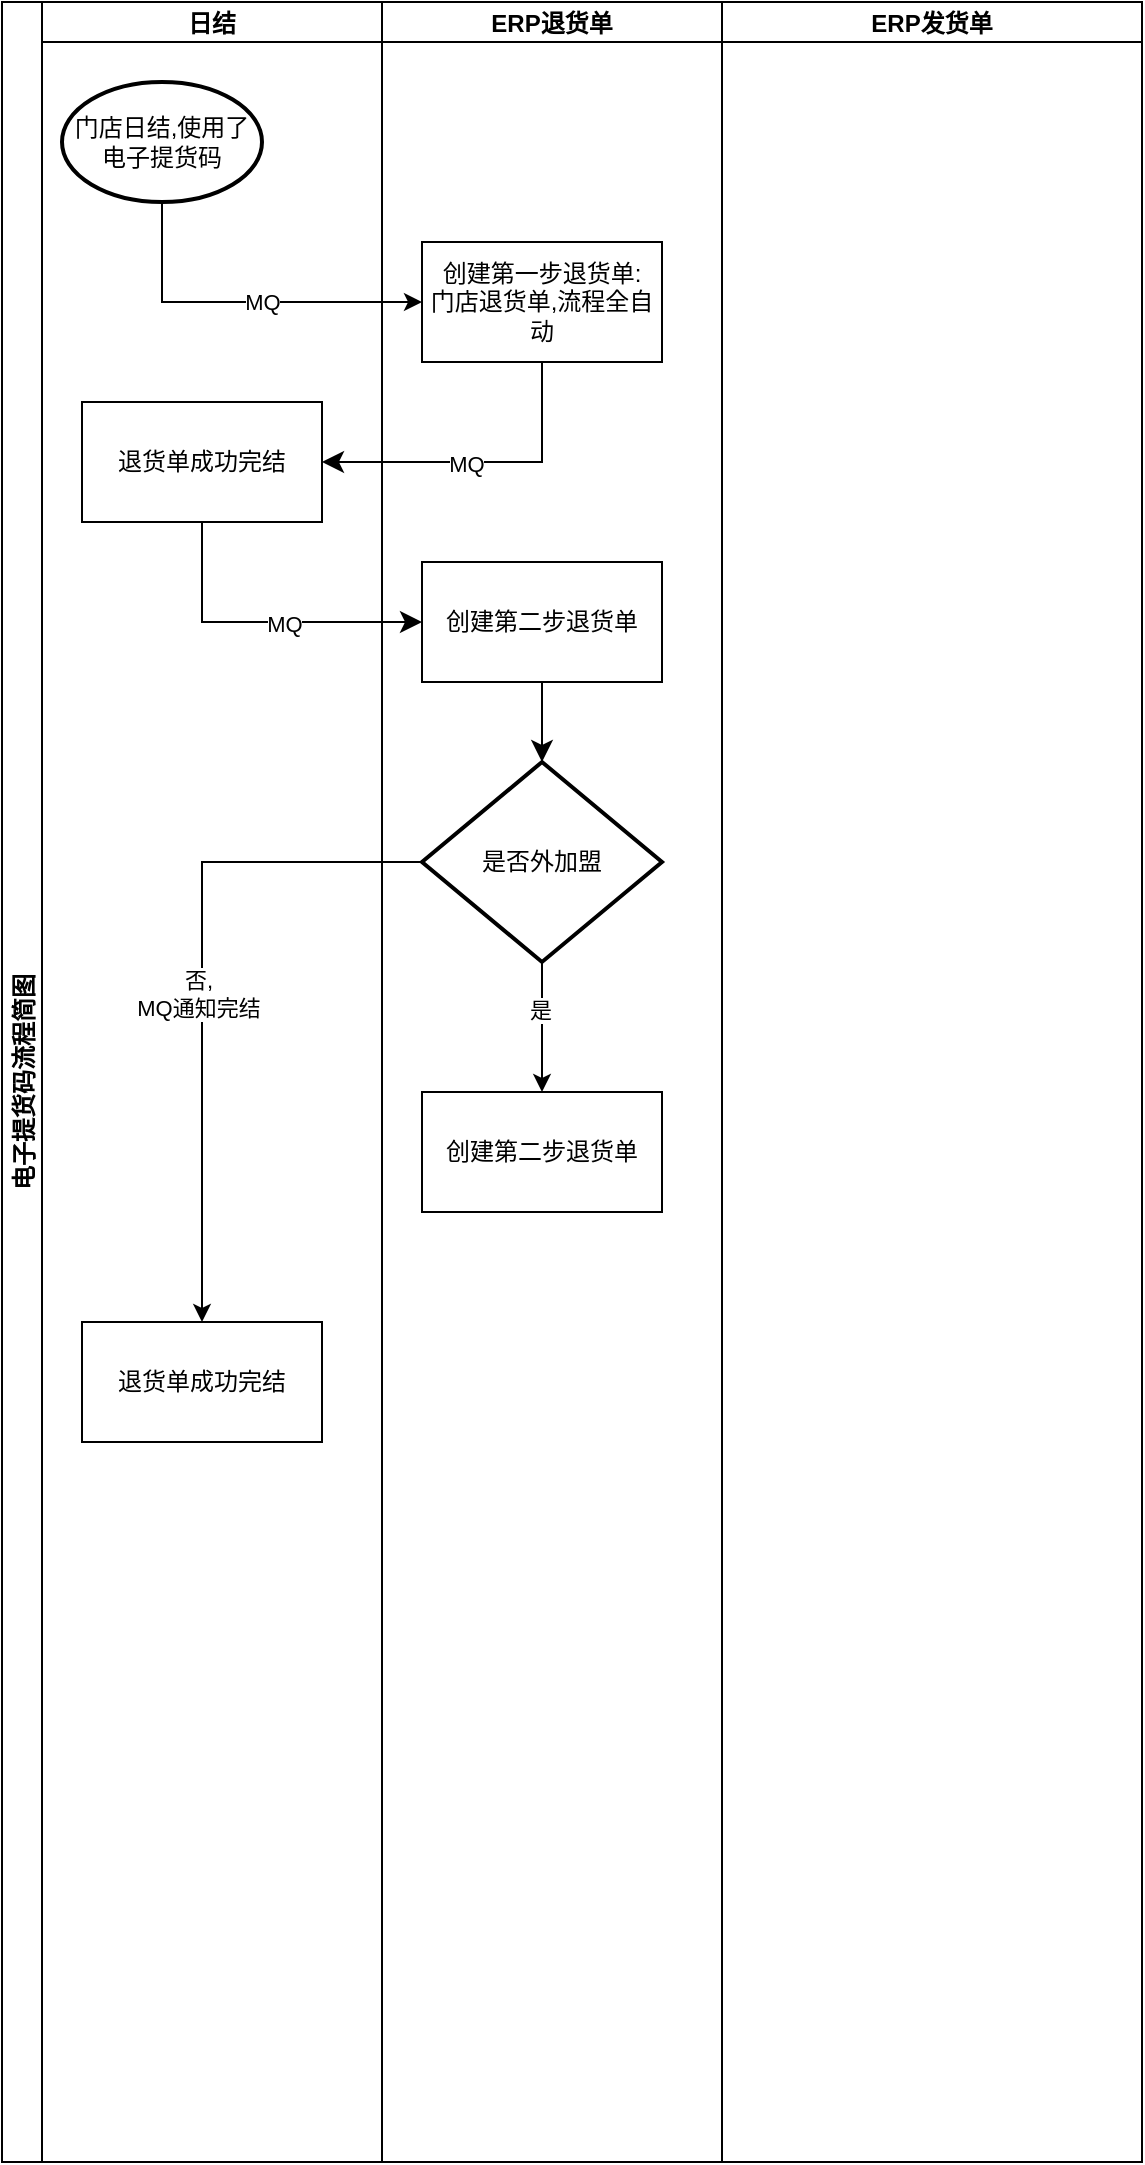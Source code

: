 <mxfile version="20.8.13" type="github">
  <diagram name="第 1 页" id="g-qNsY3XOJho--RJMxuT">
    <mxGraphModel dx="1154" dy="527" grid="1" gridSize="10" guides="1" tooltips="1" connect="1" arrows="1" fold="1" page="1" pageScale="1" pageWidth="827" pageHeight="1169" math="0" shadow="0">
      <root>
        <mxCell id="0" />
        <mxCell id="1" parent="0" />
        <mxCell id="wsb-zRbCA9PMMpIkRakw-1" value="电子提货码流程简图" style="swimlane;childLayout=stackLayout;resizeParent=1;resizeParentMax=0;startSize=20;horizontal=0;horizontalStack=1;" vertex="1" parent="1">
          <mxGeometry x="80" y="40" width="570" height="1080" as="geometry" />
        </mxCell>
        <mxCell id="wsb-zRbCA9PMMpIkRakw-2" value="日结" style="swimlane;startSize=20;" vertex="1" parent="wsb-zRbCA9PMMpIkRakw-1">
          <mxGeometry x="20" width="170" height="1080" as="geometry" />
        </mxCell>
        <mxCell id="wsb-zRbCA9PMMpIkRakw-5" value="门店日结,使用了电子提货码" style="strokeWidth=2;html=1;shape=mxgraph.flowchart.start_1;whiteSpace=wrap;" vertex="1" parent="wsb-zRbCA9PMMpIkRakw-2">
          <mxGeometry x="10" y="40" width="100" height="60" as="geometry" />
        </mxCell>
        <UserObject label="退货单成功完结" treeRoot="1" id="wsb-zRbCA9PMMpIkRakw-14">
          <mxCell style="whiteSpace=wrap;html=1;align=center;treeFolding=1;treeMoving=1;newEdgeStyle={&quot;edgeStyle&quot;:&quot;elbowEdgeStyle&quot;,&quot;startArrow&quot;:&quot;none&quot;,&quot;endArrow&quot;:&quot;none&quot;};" vertex="1" parent="wsb-zRbCA9PMMpIkRakw-2">
            <mxGeometry x="20" y="200" width="120" height="60" as="geometry" />
          </mxCell>
        </UserObject>
        <UserObject label="退货单成功完结" treeRoot="1" id="wsb-zRbCA9PMMpIkRakw-26">
          <mxCell style="whiteSpace=wrap;html=1;align=center;treeFolding=1;treeMoving=1;newEdgeStyle={&quot;edgeStyle&quot;:&quot;elbowEdgeStyle&quot;,&quot;startArrow&quot;:&quot;none&quot;,&quot;endArrow&quot;:&quot;none&quot;};" vertex="1" parent="wsb-zRbCA9PMMpIkRakw-2">
            <mxGeometry x="20" y="660" width="120" height="60" as="geometry" />
          </mxCell>
        </UserObject>
        <mxCell id="wsb-zRbCA9PMMpIkRakw-3" value="ERP退货单" style="swimlane;startSize=20;" vertex="1" parent="wsb-zRbCA9PMMpIkRakw-1">
          <mxGeometry x="190" width="170" height="1080" as="geometry" />
        </mxCell>
        <UserObject label="创建第一步退货单:&lt;br&gt;门店退货单,流程全自动" treeRoot="1" id="wsb-zRbCA9PMMpIkRakw-10">
          <mxCell style="whiteSpace=wrap;html=1;align=center;treeFolding=1;treeMoving=1;newEdgeStyle={&quot;edgeStyle&quot;:&quot;elbowEdgeStyle&quot;,&quot;startArrow&quot;:&quot;none&quot;,&quot;endArrow&quot;:&quot;none&quot;};" vertex="1" parent="wsb-zRbCA9PMMpIkRakw-3">
            <mxGeometry x="20" y="120" width="120" height="60" as="geometry" />
          </mxCell>
        </UserObject>
        <UserObject label="创建第二步退货单" treeRoot="1" id="wsb-zRbCA9PMMpIkRakw-19">
          <mxCell style="whiteSpace=wrap;html=1;align=center;treeFolding=1;treeMoving=1;newEdgeStyle={&quot;edgeStyle&quot;:&quot;elbowEdgeStyle&quot;,&quot;startArrow&quot;:&quot;none&quot;,&quot;endArrow&quot;:&quot;none&quot;};" vertex="1" parent="wsb-zRbCA9PMMpIkRakw-3">
            <mxGeometry x="20" y="280" width="120" height="60" as="geometry" />
          </mxCell>
        </UserObject>
        <mxCell id="wsb-zRbCA9PMMpIkRakw-30" style="edgeStyle=orthogonalEdgeStyle;rounded=0;orthogonalLoop=1;jettySize=auto;html=1;exitX=0.5;exitY=1;exitDx=0;exitDy=0;exitPerimeter=0;" edge="1" parent="wsb-zRbCA9PMMpIkRakw-3" source="wsb-zRbCA9PMMpIkRakw-23" target="wsb-zRbCA9PMMpIkRakw-29">
          <mxGeometry relative="1" as="geometry" />
        </mxCell>
        <mxCell id="wsb-zRbCA9PMMpIkRakw-31" value="是" style="edgeLabel;html=1;align=center;verticalAlign=middle;resizable=0;points=[];" vertex="1" connectable="0" parent="wsb-zRbCA9PMMpIkRakw-30">
          <mxGeometry x="-0.282" y="-1" relative="1" as="geometry">
            <mxPoint as="offset" />
          </mxGeometry>
        </mxCell>
        <mxCell id="wsb-zRbCA9PMMpIkRakw-23" value="是否外加盟" style="strokeWidth=2;html=1;shape=mxgraph.flowchart.decision;whiteSpace=wrap;" vertex="1" parent="wsb-zRbCA9PMMpIkRakw-3">
          <mxGeometry x="20" y="380" width="120" height="100" as="geometry" />
        </mxCell>
        <mxCell id="wsb-zRbCA9PMMpIkRakw-25" value="" style="edgeStyle=segmentEdgeStyle;endArrow=classic;html=1;curved=0;rounded=0;endSize=8;startSize=8;exitX=0.5;exitY=1;exitDx=0;exitDy=0;" edge="1" parent="wsb-zRbCA9PMMpIkRakw-3" source="wsb-zRbCA9PMMpIkRakw-19" target="wsb-zRbCA9PMMpIkRakw-23">
          <mxGeometry width="50" height="50" relative="1" as="geometry">
            <mxPoint x="-190" y="470" as="sourcePoint" />
            <mxPoint x="-140" y="420" as="targetPoint" />
          </mxGeometry>
        </mxCell>
        <UserObject label="创建第二步退货单" treeRoot="1" id="wsb-zRbCA9PMMpIkRakw-29">
          <mxCell style="whiteSpace=wrap;html=1;align=center;treeFolding=1;treeMoving=1;newEdgeStyle={&quot;edgeStyle&quot;:&quot;elbowEdgeStyle&quot;,&quot;startArrow&quot;:&quot;none&quot;,&quot;endArrow&quot;:&quot;none&quot;};" vertex="1" parent="wsb-zRbCA9PMMpIkRakw-3">
            <mxGeometry x="20" y="545" width="120" height="60" as="geometry" />
          </mxCell>
        </UserObject>
        <mxCell id="wsb-zRbCA9PMMpIkRakw-4" value="ERP发货单" style="swimlane;startSize=20;" vertex="1" parent="wsb-zRbCA9PMMpIkRakw-1">
          <mxGeometry x="360" width="210" height="1080" as="geometry" />
        </mxCell>
        <mxCell id="wsb-zRbCA9PMMpIkRakw-11" style="edgeStyle=orthogonalEdgeStyle;rounded=0;orthogonalLoop=1;jettySize=auto;html=1;exitX=0.5;exitY=1;exitDx=0;exitDy=0;exitPerimeter=0;entryX=0;entryY=0.5;entryDx=0;entryDy=0;" edge="1" parent="wsb-zRbCA9PMMpIkRakw-1" source="wsb-zRbCA9PMMpIkRakw-5" target="wsb-zRbCA9PMMpIkRakw-10">
          <mxGeometry relative="1" as="geometry" />
        </mxCell>
        <mxCell id="wsb-zRbCA9PMMpIkRakw-12" value="MQ" style="edgeLabel;html=1;align=center;verticalAlign=middle;resizable=0;points=[];" vertex="1" connectable="0" parent="wsb-zRbCA9PMMpIkRakw-11">
          <mxGeometry x="0.105" relative="1" as="geometry">
            <mxPoint as="offset" />
          </mxGeometry>
        </mxCell>
        <mxCell id="wsb-zRbCA9PMMpIkRakw-17" value="" style="edgeStyle=segmentEdgeStyle;endArrow=classic;html=1;curved=0;rounded=0;endSize=8;startSize=8;exitX=0.5;exitY=1;exitDx=0;exitDy=0;entryX=1;entryY=0.5;entryDx=0;entryDy=0;" edge="1" parent="wsb-zRbCA9PMMpIkRakw-1" source="wsb-zRbCA9PMMpIkRakw-10" target="wsb-zRbCA9PMMpIkRakw-14">
          <mxGeometry width="50" height="50" relative="1" as="geometry">
            <mxPoint x="350" y="230" as="sourcePoint" />
            <mxPoint x="400" y="180" as="targetPoint" />
            <Array as="points">
              <mxPoint x="270" y="230" />
            </Array>
          </mxGeometry>
        </mxCell>
        <mxCell id="wsb-zRbCA9PMMpIkRakw-18" value="MQ" style="edgeLabel;html=1;align=center;verticalAlign=middle;resizable=0;points=[];" vertex="1" connectable="0" parent="wsb-zRbCA9PMMpIkRakw-17">
          <mxGeometry x="0.106" y="1" relative="1" as="geometry">
            <mxPoint as="offset" />
          </mxGeometry>
        </mxCell>
        <mxCell id="wsb-zRbCA9PMMpIkRakw-21" value="" style="edgeStyle=segmentEdgeStyle;endArrow=classic;html=1;curved=0;rounded=0;endSize=8;startSize=8;exitX=0.5;exitY=1;exitDx=0;exitDy=0;entryX=0;entryY=0.5;entryDx=0;entryDy=0;" edge="1" parent="wsb-zRbCA9PMMpIkRakw-1" source="wsb-zRbCA9PMMpIkRakw-14" target="wsb-zRbCA9PMMpIkRakw-19">
          <mxGeometry width="50" height="50" relative="1" as="geometry">
            <mxPoint x="350" y="290" as="sourcePoint" />
            <mxPoint x="400" y="240" as="targetPoint" />
            <Array as="points">
              <mxPoint x="100" y="310" />
            </Array>
          </mxGeometry>
        </mxCell>
        <mxCell id="wsb-zRbCA9PMMpIkRakw-22" value="MQ" style="edgeLabel;html=1;align=center;verticalAlign=middle;resizable=0;points=[];" vertex="1" connectable="0" parent="wsb-zRbCA9PMMpIkRakw-21">
          <mxGeometry x="0.131" y="-1" relative="1" as="geometry">
            <mxPoint as="offset" />
          </mxGeometry>
        </mxCell>
        <mxCell id="wsb-zRbCA9PMMpIkRakw-27" style="edgeStyle=orthogonalEdgeStyle;rounded=0;orthogonalLoop=1;jettySize=auto;html=1;exitX=0;exitY=0.5;exitDx=0;exitDy=0;exitPerimeter=0;" edge="1" parent="wsb-zRbCA9PMMpIkRakw-1" source="wsb-zRbCA9PMMpIkRakw-23" target="wsb-zRbCA9PMMpIkRakw-26">
          <mxGeometry relative="1" as="geometry" />
        </mxCell>
        <mxCell id="wsb-zRbCA9PMMpIkRakw-28" value="否,&lt;br&gt;MQ通知完结" style="edgeLabel;html=1;align=center;verticalAlign=middle;resizable=0;points=[];" vertex="1" connectable="0" parent="wsb-zRbCA9PMMpIkRakw-27">
          <mxGeometry x="0.034" y="-2" relative="1" as="geometry">
            <mxPoint as="offset" />
          </mxGeometry>
        </mxCell>
      </root>
    </mxGraphModel>
  </diagram>
</mxfile>
